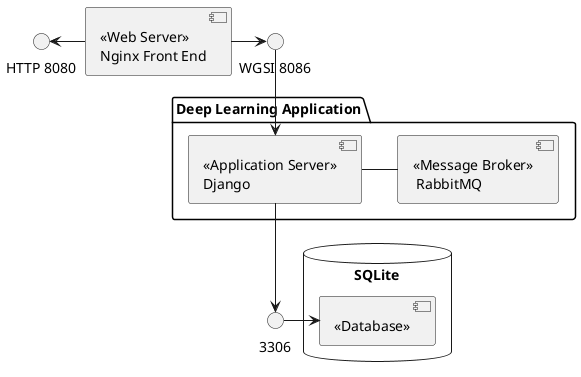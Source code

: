 @startuml

[<<Web Server>>\nNginx Front End] as Nginx

package "Deep Learning Application" {
    [<<Application Server>>\nDjango] as Django
    [<<Message Broker>>\n RabbitMQ] as MB
}
database "SQLite" {
 [<<Database>>] as DB
}
interface "HTTP 8080" as HTTP
interface "WGSI 8086" as DjServer
interface "3306" as DBPort
Nginx -left-> HTTP
Nginx -right-> DjServer
DjServer -down-> Django
Django -down-> DBPort
Django -right- MB
DBPort -right-> DB

@enduml
